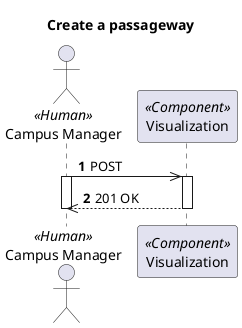 @startuml Process View - Level 2 - Create a passageway
'https://plantuml.com/sequence-diagram

autonumber

skinparam packageStyle rect

title Create a passageway

actor "Campus Manager" as CM <<Human>>
participant "Visualization" as V <<Component>>

CM->> V : POST

activate CM
activate V
CM<<--- V : 201 OK
deactivate V
deactivate CM

@enduml
